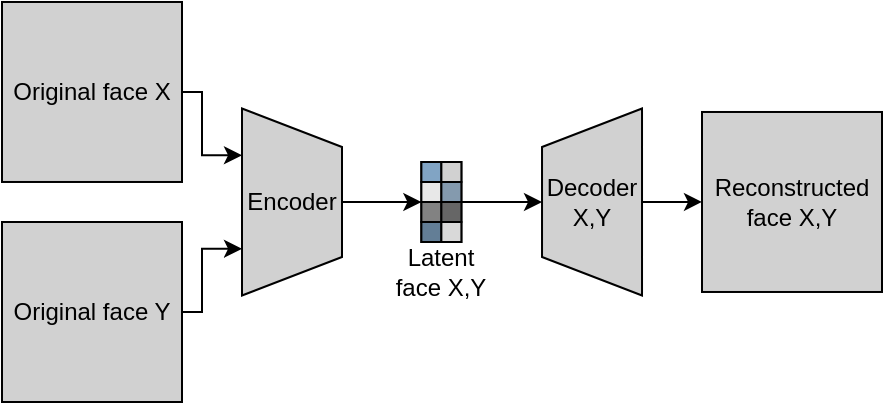<mxfile version="12.9.5" type="device"><diagram id="y7gRC29M_PY493ud9Zb6" name="Page-1"><mxGraphModel dx="593" dy="285" grid="1" gridSize="10" guides="1" tooltips="1" connect="1" arrows="1" fold="1" page="1" pageScale="1" pageWidth="827" pageHeight="1169" math="0" shadow="0"><root><mxCell id="0"/><mxCell id="1" parent="0"/><mxCell id="qMYnCC7xkL9lLSI5HF1o-70" style="edgeStyle=orthogonalEdgeStyle;rounded=0;orthogonalLoop=1;jettySize=auto;html=1;exitX=0.5;exitY=0;exitDx=0;exitDy=0;fontSize=12;entryX=0;entryY=0;entryDx=0;entryDy=0;" parent="1" source="U1KH_0C5ooZvtmM_2Mrx-11" target="U1KH_0C5ooZvtmM_2Mrx-28" edge="1"><mxGeometry relative="1" as="geometry"><mxPoint x="430" y="140" as="targetPoint"/></mxGeometry></mxCell><mxCell id="U1KH_0C5ooZvtmM_2Mrx-11" value="" style="verticalLabelPosition=bottom;verticalAlign=top;html=1;shape=trapezoid;perimeter=trapezoidPerimeter;whiteSpace=wrap;size=0.206;arcSize=10;flipV=1;direction=south;fillColor=#D1D1D1;" parent="1" vertex="1"><mxGeometry x="350" y="93.25" width="50" height="93.5" as="geometry"/></mxCell><mxCell id="qMYnCC7xkL9lLSI5HF1o-75" style="edgeStyle=orthogonalEdgeStyle;rounded=0;orthogonalLoop=1;jettySize=auto;html=1;exitX=0.5;exitY=1;exitDx=0;exitDy=0;entryX=0;entryY=0.5;entryDx=0;entryDy=0;fontSize=12;" parent="1" source="U1KH_0C5ooZvtmM_2Mrx-17" target="qMYnCC7xkL9lLSI5HF1o-7" edge="1"><mxGeometry relative="1" as="geometry"/></mxCell><mxCell id="U1KH_0C5ooZvtmM_2Mrx-17" value="" style="verticalLabelPosition=bottom;verticalAlign=top;html=1;shape=trapezoid;perimeter=trapezoidPerimeter;whiteSpace=wrap;size=0.206;arcSize=10;flipV=1;direction=north;fillColor=#D1D1D1;" parent="1" vertex="1"><mxGeometry x="500.01" y="93.25" width="50" height="93.5" as="geometry"/></mxCell><mxCell id="U1KH_0C5ooZvtmM_2Mrx-22" value="" style="rounded=0;whiteSpace=wrap;html=1;" parent="1" vertex="1"><mxGeometry x="439.69" y="120" width="20" height="40" as="geometry"/></mxCell><mxCell id="U1KH_0C5ooZvtmM_2Mrx-24" value="" style="whiteSpace=wrap;html=1;aspect=fixed;fillColor=#81A4C4;" parent="1" vertex="1"><mxGeometry x="439.69" y="120" width="10" height="10" as="geometry"/></mxCell><mxCell id="U1KH_0C5ooZvtmM_2Mrx-25" value="" style="whiteSpace=wrap;html=1;aspect=fixed;fillColor=#D1D1D1;" parent="1" vertex="1"><mxGeometry x="449.69" y="120" width="10" height="10" as="geometry"/></mxCell><mxCell id="U1KH_0C5ooZvtmM_2Mrx-26" value="" style="whiteSpace=wrap;html=1;aspect=fixed;fillColor=#E8E8E8;" parent="1" vertex="1"><mxGeometry x="439.69" y="130" width="10" height="10" as="geometry"/></mxCell><mxCell id="U1KH_0C5ooZvtmM_2Mrx-27" value="" style="whiteSpace=wrap;html=1;aspect=fixed;fillColor=#849AAE;" parent="1" vertex="1"><mxGeometry x="449.69" y="130" width="10" height="10" as="geometry"/></mxCell><mxCell id="U1KH_0C5ooZvtmM_2Mrx-28" value="" style="whiteSpace=wrap;html=1;aspect=fixed;fillColor=#828282;" parent="1" vertex="1"><mxGeometry x="439.69" y="140" width="10" height="10" as="geometry"/></mxCell><mxCell id="qMYnCC7xkL9lLSI5HF1o-74" style="edgeStyle=orthogonalEdgeStyle;rounded=0;orthogonalLoop=1;jettySize=auto;html=1;exitX=1;exitY=0;exitDx=0;exitDy=0;entryX=0.5;entryY=0;entryDx=0;entryDy=0;fontSize=12;" parent="1" source="U1KH_0C5ooZvtmM_2Mrx-29" target="U1KH_0C5ooZvtmM_2Mrx-17" edge="1"><mxGeometry relative="1" as="geometry"><Array as="points"><mxPoint x="470" y="140"/><mxPoint x="470" y="140"/></Array></mxGeometry></mxCell><mxCell id="U1KH_0C5ooZvtmM_2Mrx-29" value="" style="whiteSpace=wrap;html=1;aspect=fixed;fillColor=#666666;" parent="1" vertex="1"><mxGeometry x="449.69" y="140" width="10" height="10" as="geometry"/></mxCell><mxCell id="U1KH_0C5ooZvtmM_2Mrx-30" value="" style="whiteSpace=wrap;html=1;aspect=fixed;fillColor=#637E96;" parent="1" vertex="1"><mxGeometry x="439.69" y="150" width="10" height="10" as="geometry"/></mxCell><mxCell id="U1KH_0C5ooZvtmM_2Mrx-31" value="" style="whiteSpace=wrap;html=1;aspect=fixed;fillColor=#D9D9D9;" parent="1" vertex="1"><mxGeometry x="449.69" y="150" width="10" height="10" as="geometry"/></mxCell><mxCell id="U1KH_0C5ooZvtmM_2Mrx-35" value="Encoder" style="text;html=1;strokeColor=none;fillColor=none;align=center;verticalAlign=middle;whiteSpace=wrap;rounded=0;fontSize=12;" parent="1" vertex="1"><mxGeometry x="350" y="129.99" width="50" height="20" as="geometry"/></mxCell><mxCell id="U1KH_0C5ooZvtmM_2Mrx-36" value="Decoder&lt;br&gt;X,Y" style="text;html=1;strokeColor=none;fillColor=none;align=center;verticalAlign=middle;whiteSpace=wrap;rounded=0;" parent="1" vertex="1"><mxGeometry x="500.02" y="125" width="49.99" height="30" as="geometry"/></mxCell><mxCell id="2i5TJMYIEQPZdkwjdPYj-2" style="edgeStyle=orthogonalEdgeStyle;rounded=0;orthogonalLoop=1;jettySize=auto;html=1;exitX=1;exitY=0.5;exitDx=0;exitDy=0;entryX=0.25;entryY=1;entryDx=0;entryDy=0;" edge="1" parent="1" source="qMYnCC7xkL9lLSI5HF1o-1" target="U1KH_0C5ooZvtmM_2Mrx-11"><mxGeometry relative="1" as="geometry"><Array as="points"><mxPoint x="330" y="85"/><mxPoint x="330" y="117"/></Array></mxGeometry></mxCell><mxCell id="qMYnCC7xkL9lLSI5HF1o-1" value="Original face X" style="whiteSpace=wrap;html=1;aspect=fixed;fillColor=#D1D1D1;" parent="1" vertex="1"><mxGeometry x="230" y="39.99" width="90" height="90" as="geometry"/></mxCell><mxCell id="qMYnCC7xkL9lLSI5HF1o-7" value="Reconstructed face X,Y" style="whiteSpace=wrap;html=1;aspect=fixed;fillColor=#D1D1D1;" parent="1" vertex="1"><mxGeometry x="580.0" y="94.99" width="90" height="90" as="geometry"/></mxCell><mxCell id="qMYnCC7xkL9lLSI5HF1o-28" value="Latent face X,Y" style="text;html=1;strokeColor=none;fillColor=none;align=center;verticalAlign=middle;whiteSpace=wrap;rounded=0;fontSize=12;" parent="1" vertex="1"><mxGeometry x="424.38" y="160" width="50.62" height="29.13" as="geometry"/></mxCell><mxCell id="2i5TJMYIEQPZdkwjdPYj-3" style="edgeStyle=orthogonalEdgeStyle;rounded=0;orthogonalLoop=1;jettySize=auto;html=1;exitX=1;exitY=0.5;exitDx=0;exitDy=0;entryX=0.75;entryY=1;entryDx=0;entryDy=0;" edge="1" parent="1" source="2i5TJMYIEQPZdkwjdPYj-1" target="U1KH_0C5ooZvtmM_2Mrx-11"><mxGeometry relative="1" as="geometry"><Array as="points"><mxPoint x="330" y="195"/><mxPoint x="330" y="163"/></Array></mxGeometry></mxCell><mxCell id="2i5TJMYIEQPZdkwjdPYj-1" value="Original face Y" style="whiteSpace=wrap;html=1;aspect=fixed;fillColor=#D1D1D1;" vertex="1" parent="1"><mxGeometry x="230" y="150" width="90" height="90" as="geometry"/></mxCell></root></mxGraphModel></diagram></mxfile>